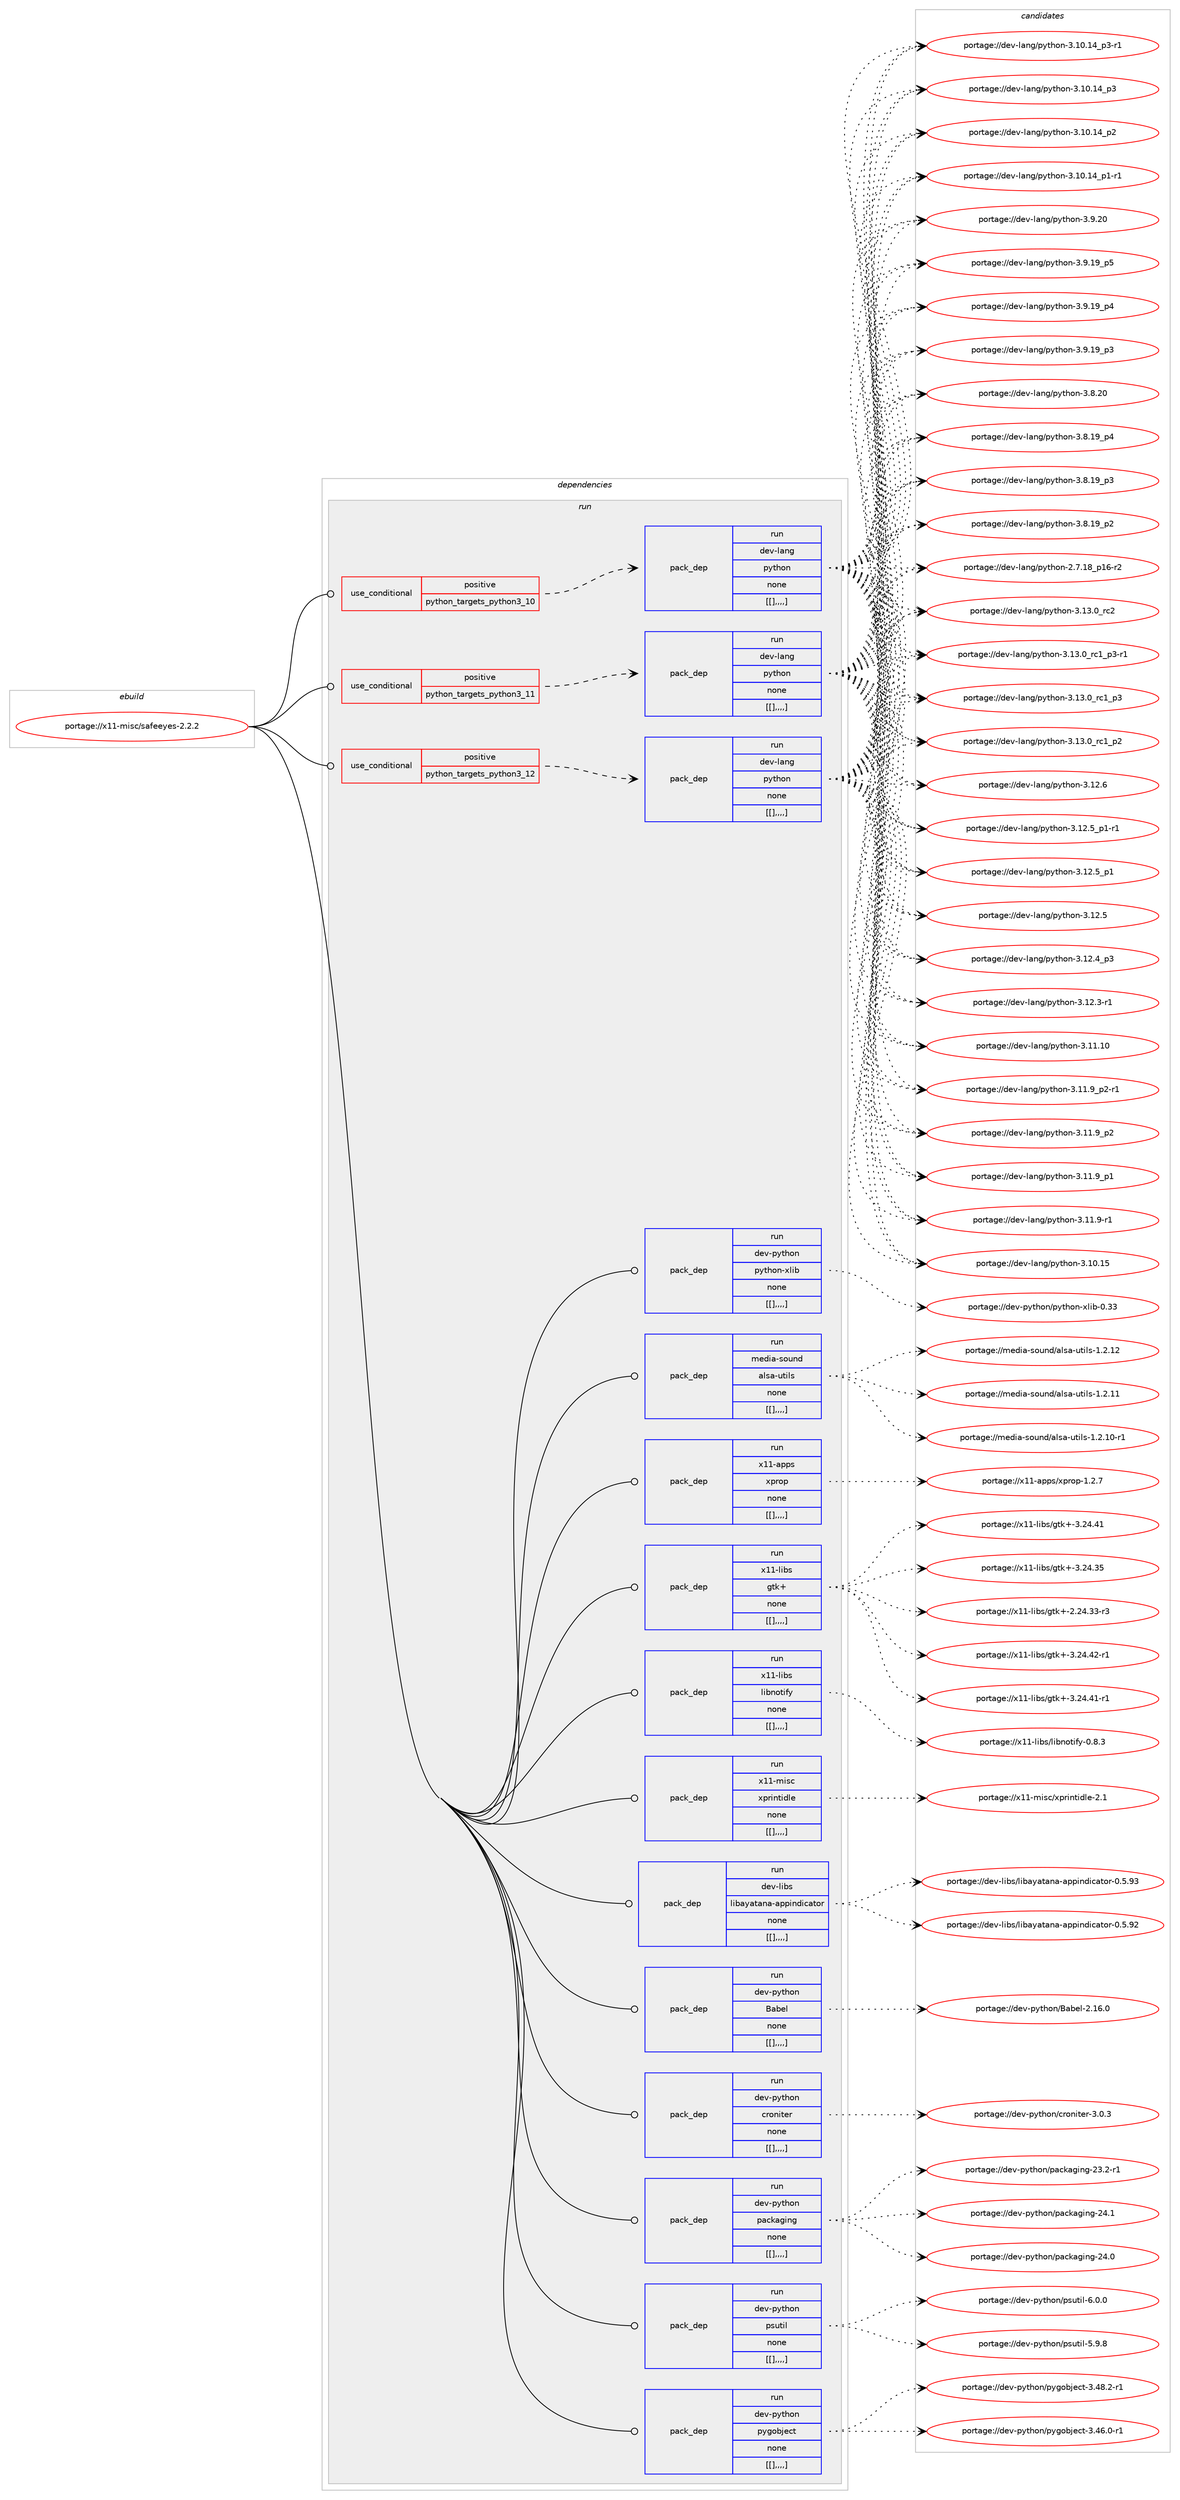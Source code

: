 digraph prolog {

# *************
# Graph options
# *************

newrank=true;
concentrate=true;
compound=true;
graph [rankdir=LR,fontname=Helvetica,fontsize=10,ranksep=1.5];#, ranksep=2.5, nodesep=0.2];
edge  [arrowhead=vee];
node  [fontname=Helvetica,fontsize=10];

# **********
# The ebuild
# **********

subgraph cluster_leftcol {
color=gray;
label=<<i>ebuild</i>>;
id [label="portage://x11-misc/safeeyes-2.2.2", color=red, width=4, href="../x11-misc/safeeyes-2.2.2.svg"];
}

# ****************
# The dependencies
# ****************

subgraph cluster_midcol {
color=gray;
label=<<i>dependencies</i>>;
subgraph cluster_compile {
fillcolor="#eeeeee";
style=filled;
label=<<i>compile</i>>;
}
subgraph cluster_compileandrun {
fillcolor="#eeeeee";
style=filled;
label=<<i>compile and run</i>>;
}
subgraph cluster_run {
fillcolor="#eeeeee";
style=filled;
label=<<i>run</i>>;
subgraph cond127539 {
dependency481422 [label=<<TABLE BORDER="0" CELLBORDER="1" CELLSPACING="0" CELLPADDING="4"><TR><TD ROWSPAN="3" CELLPADDING="10">use_conditional</TD></TR><TR><TD>positive</TD></TR><TR><TD>python_targets_python3_10</TD></TR></TABLE>>, shape=none, color=red];
subgraph pack350356 {
dependency481423 [label=<<TABLE BORDER="0" CELLBORDER="1" CELLSPACING="0" CELLPADDING="4" WIDTH="220"><TR><TD ROWSPAN="6" CELLPADDING="30">pack_dep</TD></TR><TR><TD WIDTH="110">run</TD></TR><TR><TD>dev-lang</TD></TR><TR><TD>python</TD></TR><TR><TD>none</TD></TR><TR><TD>[[],,,,]</TD></TR></TABLE>>, shape=none, color=blue];
}
dependency481422:e -> dependency481423:w [weight=20,style="dashed",arrowhead="vee"];
}
id:e -> dependency481422:w [weight=20,style="solid",arrowhead="odot"];
subgraph cond127540 {
dependency481424 [label=<<TABLE BORDER="0" CELLBORDER="1" CELLSPACING="0" CELLPADDING="4"><TR><TD ROWSPAN="3" CELLPADDING="10">use_conditional</TD></TR><TR><TD>positive</TD></TR><TR><TD>python_targets_python3_11</TD></TR></TABLE>>, shape=none, color=red];
subgraph pack350357 {
dependency481425 [label=<<TABLE BORDER="0" CELLBORDER="1" CELLSPACING="0" CELLPADDING="4" WIDTH="220"><TR><TD ROWSPAN="6" CELLPADDING="30">pack_dep</TD></TR><TR><TD WIDTH="110">run</TD></TR><TR><TD>dev-lang</TD></TR><TR><TD>python</TD></TR><TR><TD>none</TD></TR><TR><TD>[[],,,,]</TD></TR></TABLE>>, shape=none, color=blue];
}
dependency481424:e -> dependency481425:w [weight=20,style="dashed",arrowhead="vee"];
}
id:e -> dependency481424:w [weight=20,style="solid",arrowhead="odot"];
subgraph cond127541 {
dependency481426 [label=<<TABLE BORDER="0" CELLBORDER="1" CELLSPACING="0" CELLPADDING="4"><TR><TD ROWSPAN="3" CELLPADDING="10">use_conditional</TD></TR><TR><TD>positive</TD></TR><TR><TD>python_targets_python3_12</TD></TR></TABLE>>, shape=none, color=red];
subgraph pack350358 {
dependency481427 [label=<<TABLE BORDER="0" CELLBORDER="1" CELLSPACING="0" CELLPADDING="4" WIDTH="220"><TR><TD ROWSPAN="6" CELLPADDING="30">pack_dep</TD></TR><TR><TD WIDTH="110">run</TD></TR><TR><TD>dev-lang</TD></TR><TR><TD>python</TD></TR><TR><TD>none</TD></TR><TR><TD>[[],,,,]</TD></TR></TABLE>>, shape=none, color=blue];
}
dependency481426:e -> dependency481427:w [weight=20,style="dashed",arrowhead="vee"];
}
id:e -> dependency481426:w [weight=20,style="solid",arrowhead="odot"];
subgraph pack350359 {
dependency481428 [label=<<TABLE BORDER="0" CELLBORDER="1" CELLSPACING="0" CELLPADDING="4" WIDTH="220"><TR><TD ROWSPAN="6" CELLPADDING="30">pack_dep</TD></TR><TR><TD WIDTH="110">run</TD></TR><TR><TD>dev-libs</TD></TR><TR><TD>libayatana-appindicator</TD></TR><TR><TD>none</TD></TR><TR><TD>[[],,,,]</TD></TR></TABLE>>, shape=none, color=blue];
}
id:e -> dependency481428:w [weight=20,style="solid",arrowhead="odot"];
subgraph pack350360 {
dependency481429 [label=<<TABLE BORDER="0" CELLBORDER="1" CELLSPACING="0" CELLPADDING="4" WIDTH="220"><TR><TD ROWSPAN="6" CELLPADDING="30">pack_dep</TD></TR><TR><TD WIDTH="110">run</TD></TR><TR><TD>dev-python</TD></TR><TR><TD>Babel</TD></TR><TR><TD>none</TD></TR><TR><TD>[[],,,,]</TD></TR></TABLE>>, shape=none, color=blue];
}
id:e -> dependency481429:w [weight=20,style="solid",arrowhead="odot"];
subgraph pack350361 {
dependency481430 [label=<<TABLE BORDER="0" CELLBORDER="1" CELLSPACING="0" CELLPADDING="4" WIDTH="220"><TR><TD ROWSPAN="6" CELLPADDING="30">pack_dep</TD></TR><TR><TD WIDTH="110">run</TD></TR><TR><TD>dev-python</TD></TR><TR><TD>croniter</TD></TR><TR><TD>none</TD></TR><TR><TD>[[],,,,]</TD></TR></TABLE>>, shape=none, color=blue];
}
id:e -> dependency481430:w [weight=20,style="solid",arrowhead="odot"];
subgraph pack350362 {
dependency481431 [label=<<TABLE BORDER="0" CELLBORDER="1" CELLSPACING="0" CELLPADDING="4" WIDTH="220"><TR><TD ROWSPAN="6" CELLPADDING="30">pack_dep</TD></TR><TR><TD WIDTH="110">run</TD></TR><TR><TD>dev-python</TD></TR><TR><TD>packaging</TD></TR><TR><TD>none</TD></TR><TR><TD>[[],,,,]</TD></TR></TABLE>>, shape=none, color=blue];
}
id:e -> dependency481431:w [weight=20,style="solid",arrowhead="odot"];
subgraph pack350363 {
dependency481432 [label=<<TABLE BORDER="0" CELLBORDER="1" CELLSPACING="0" CELLPADDING="4" WIDTH="220"><TR><TD ROWSPAN="6" CELLPADDING="30">pack_dep</TD></TR><TR><TD WIDTH="110">run</TD></TR><TR><TD>dev-python</TD></TR><TR><TD>psutil</TD></TR><TR><TD>none</TD></TR><TR><TD>[[],,,,]</TD></TR></TABLE>>, shape=none, color=blue];
}
id:e -> dependency481432:w [weight=20,style="solid",arrowhead="odot"];
subgraph pack350364 {
dependency481433 [label=<<TABLE BORDER="0" CELLBORDER="1" CELLSPACING="0" CELLPADDING="4" WIDTH="220"><TR><TD ROWSPAN="6" CELLPADDING="30">pack_dep</TD></TR><TR><TD WIDTH="110">run</TD></TR><TR><TD>dev-python</TD></TR><TR><TD>pygobject</TD></TR><TR><TD>none</TD></TR><TR><TD>[[],,,,]</TD></TR></TABLE>>, shape=none, color=blue];
}
id:e -> dependency481433:w [weight=20,style="solid",arrowhead="odot"];
subgraph pack350365 {
dependency481434 [label=<<TABLE BORDER="0" CELLBORDER="1" CELLSPACING="0" CELLPADDING="4" WIDTH="220"><TR><TD ROWSPAN="6" CELLPADDING="30">pack_dep</TD></TR><TR><TD WIDTH="110">run</TD></TR><TR><TD>dev-python</TD></TR><TR><TD>python-xlib</TD></TR><TR><TD>none</TD></TR><TR><TD>[[],,,,]</TD></TR></TABLE>>, shape=none, color=blue];
}
id:e -> dependency481434:w [weight=20,style="solid",arrowhead="odot"];
subgraph pack350366 {
dependency481435 [label=<<TABLE BORDER="0" CELLBORDER="1" CELLSPACING="0" CELLPADDING="4" WIDTH="220"><TR><TD ROWSPAN="6" CELLPADDING="30">pack_dep</TD></TR><TR><TD WIDTH="110">run</TD></TR><TR><TD>media-sound</TD></TR><TR><TD>alsa-utils</TD></TR><TR><TD>none</TD></TR><TR><TD>[[],,,,]</TD></TR></TABLE>>, shape=none, color=blue];
}
id:e -> dependency481435:w [weight=20,style="solid",arrowhead="odot"];
subgraph pack350367 {
dependency481436 [label=<<TABLE BORDER="0" CELLBORDER="1" CELLSPACING="0" CELLPADDING="4" WIDTH="220"><TR><TD ROWSPAN="6" CELLPADDING="30">pack_dep</TD></TR><TR><TD WIDTH="110">run</TD></TR><TR><TD>x11-apps</TD></TR><TR><TD>xprop</TD></TR><TR><TD>none</TD></TR><TR><TD>[[],,,,]</TD></TR></TABLE>>, shape=none, color=blue];
}
id:e -> dependency481436:w [weight=20,style="solid",arrowhead="odot"];
subgraph pack350368 {
dependency481437 [label=<<TABLE BORDER="0" CELLBORDER="1" CELLSPACING="0" CELLPADDING="4" WIDTH="220"><TR><TD ROWSPAN="6" CELLPADDING="30">pack_dep</TD></TR><TR><TD WIDTH="110">run</TD></TR><TR><TD>x11-libs</TD></TR><TR><TD>gtk+</TD></TR><TR><TD>none</TD></TR><TR><TD>[[],,,,]</TD></TR></TABLE>>, shape=none, color=blue];
}
id:e -> dependency481437:w [weight=20,style="solid",arrowhead="odot"];
subgraph pack350369 {
dependency481438 [label=<<TABLE BORDER="0" CELLBORDER="1" CELLSPACING="0" CELLPADDING="4" WIDTH="220"><TR><TD ROWSPAN="6" CELLPADDING="30">pack_dep</TD></TR><TR><TD WIDTH="110">run</TD></TR><TR><TD>x11-libs</TD></TR><TR><TD>libnotify</TD></TR><TR><TD>none</TD></TR><TR><TD>[[],,,,]</TD></TR></TABLE>>, shape=none, color=blue];
}
id:e -> dependency481438:w [weight=20,style="solid",arrowhead="odot"];
subgraph pack350370 {
dependency481439 [label=<<TABLE BORDER="0" CELLBORDER="1" CELLSPACING="0" CELLPADDING="4" WIDTH="220"><TR><TD ROWSPAN="6" CELLPADDING="30">pack_dep</TD></TR><TR><TD WIDTH="110">run</TD></TR><TR><TD>x11-misc</TD></TR><TR><TD>xprintidle</TD></TR><TR><TD>none</TD></TR><TR><TD>[[],,,,]</TD></TR></TABLE>>, shape=none, color=blue];
}
id:e -> dependency481439:w [weight=20,style="solid",arrowhead="odot"];
}
}

# **************
# The candidates
# **************

subgraph cluster_choices {
rank=same;
color=gray;
label=<<i>candidates</i>>;

subgraph choice350356 {
color=black;
nodesep=1;
choice10010111845108971101034711212111610411111045514649514648951149950 [label="portage://dev-lang/python-3.13.0_rc2", color=red, width=4,href="../dev-lang/python-3.13.0_rc2.svg"];
choice1001011184510897110103471121211161041111104551464951464895114994995112514511449 [label="portage://dev-lang/python-3.13.0_rc1_p3-r1", color=red, width=4,href="../dev-lang/python-3.13.0_rc1_p3-r1.svg"];
choice100101118451089711010347112121116104111110455146495146489511499499511251 [label="portage://dev-lang/python-3.13.0_rc1_p3", color=red, width=4,href="../dev-lang/python-3.13.0_rc1_p3.svg"];
choice100101118451089711010347112121116104111110455146495146489511499499511250 [label="portage://dev-lang/python-3.13.0_rc1_p2", color=red, width=4,href="../dev-lang/python-3.13.0_rc1_p2.svg"];
choice10010111845108971101034711212111610411111045514649504654 [label="portage://dev-lang/python-3.12.6", color=red, width=4,href="../dev-lang/python-3.12.6.svg"];
choice1001011184510897110103471121211161041111104551464950465395112494511449 [label="portage://dev-lang/python-3.12.5_p1-r1", color=red, width=4,href="../dev-lang/python-3.12.5_p1-r1.svg"];
choice100101118451089711010347112121116104111110455146495046539511249 [label="portage://dev-lang/python-3.12.5_p1", color=red, width=4,href="../dev-lang/python-3.12.5_p1.svg"];
choice10010111845108971101034711212111610411111045514649504653 [label="portage://dev-lang/python-3.12.5", color=red, width=4,href="../dev-lang/python-3.12.5.svg"];
choice100101118451089711010347112121116104111110455146495046529511251 [label="portage://dev-lang/python-3.12.4_p3", color=red, width=4,href="../dev-lang/python-3.12.4_p3.svg"];
choice100101118451089711010347112121116104111110455146495046514511449 [label="portage://dev-lang/python-3.12.3-r1", color=red, width=4,href="../dev-lang/python-3.12.3-r1.svg"];
choice1001011184510897110103471121211161041111104551464949464948 [label="portage://dev-lang/python-3.11.10", color=red, width=4,href="../dev-lang/python-3.11.10.svg"];
choice1001011184510897110103471121211161041111104551464949465795112504511449 [label="portage://dev-lang/python-3.11.9_p2-r1", color=red, width=4,href="../dev-lang/python-3.11.9_p2-r1.svg"];
choice100101118451089711010347112121116104111110455146494946579511250 [label="portage://dev-lang/python-3.11.9_p2", color=red, width=4,href="../dev-lang/python-3.11.9_p2.svg"];
choice100101118451089711010347112121116104111110455146494946579511249 [label="portage://dev-lang/python-3.11.9_p1", color=red, width=4,href="../dev-lang/python-3.11.9_p1.svg"];
choice100101118451089711010347112121116104111110455146494946574511449 [label="portage://dev-lang/python-3.11.9-r1", color=red, width=4,href="../dev-lang/python-3.11.9-r1.svg"];
choice1001011184510897110103471121211161041111104551464948464953 [label="portage://dev-lang/python-3.10.15", color=red, width=4,href="../dev-lang/python-3.10.15.svg"];
choice100101118451089711010347112121116104111110455146494846495295112514511449 [label="portage://dev-lang/python-3.10.14_p3-r1", color=red, width=4,href="../dev-lang/python-3.10.14_p3-r1.svg"];
choice10010111845108971101034711212111610411111045514649484649529511251 [label="portage://dev-lang/python-3.10.14_p3", color=red, width=4,href="../dev-lang/python-3.10.14_p3.svg"];
choice10010111845108971101034711212111610411111045514649484649529511250 [label="portage://dev-lang/python-3.10.14_p2", color=red, width=4,href="../dev-lang/python-3.10.14_p2.svg"];
choice100101118451089711010347112121116104111110455146494846495295112494511449 [label="portage://dev-lang/python-3.10.14_p1-r1", color=red, width=4,href="../dev-lang/python-3.10.14_p1-r1.svg"];
choice10010111845108971101034711212111610411111045514657465048 [label="portage://dev-lang/python-3.9.20", color=red, width=4,href="../dev-lang/python-3.9.20.svg"];
choice100101118451089711010347112121116104111110455146574649579511253 [label="portage://dev-lang/python-3.9.19_p5", color=red, width=4,href="../dev-lang/python-3.9.19_p5.svg"];
choice100101118451089711010347112121116104111110455146574649579511252 [label="portage://dev-lang/python-3.9.19_p4", color=red, width=4,href="../dev-lang/python-3.9.19_p4.svg"];
choice100101118451089711010347112121116104111110455146574649579511251 [label="portage://dev-lang/python-3.9.19_p3", color=red, width=4,href="../dev-lang/python-3.9.19_p3.svg"];
choice10010111845108971101034711212111610411111045514656465048 [label="portage://dev-lang/python-3.8.20", color=red, width=4,href="../dev-lang/python-3.8.20.svg"];
choice100101118451089711010347112121116104111110455146564649579511252 [label="portage://dev-lang/python-3.8.19_p4", color=red, width=4,href="../dev-lang/python-3.8.19_p4.svg"];
choice100101118451089711010347112121116104111110455146564649579511251 [label="portage://dev-lang/python-3.8.19_p3", color=red, width=4,href="../dev-lang/python-3.8.19_p3.svg"];
choice100101118451089711010347112121116104111110455146564649579511250 [label="portage://dev-lang/python-3.8.19_p2", color=red, width=4,href="../dev-lang/python-3.8.19_p2.svg"];
choice100101118451089711010347112121116104111110455046554649569511249544511450 [label="portage://dev-lang/python-2.7.18_p16-r2", color=red, width=4,href="../dev-lang/python-2.7.18_p16-r2.svg"];
dependency481423:e -> choice10010111845108971101034711212111610411111045514649514648951149950:w [style=dotted,weight="100"];
dependency481423:e -> choice1001011184510897110103471121211161041111104551464951464895114994995112514511449:w [style=dotted,weight="100"];
dependency481423:e -> choice100101118451089711010347112121116104111110455146495146489511499499511251:w [style=dotted,weight="100"];
dependency481423:e -> choice100101118451089711010347112121116104111110455146495146489511499499511250:w [style=dotted,weight="100"];
dependency481423:e -> choice10010111845108971101034711212111610411111045514649504654:w [style=dotted,weight="100"];
dependency481423:e -> choice1001011184510897110103471121211161041111104551464950465395112494511449:w [style=dotted,weight="100"];
dependency481423:e -> choice100101118451089711010347112121116104111110455146495046539511249:w [style=dotted,weight="100"];
dependency481423:e -> choice10010111845108971101034711212111610411111045514649504653:w [style=dotted,weight="100"];
dependency481423:e -> choice100101118451089711010347112121116104111110455146495046529511251:w [style=dotted,weight="100"];
dependency481423:e -> choice100101118451089711010347112121116104111110455146495046514511449:w [style=dotted,weight="100"];
dependency481423:e -> choice1001011184510897110103471121211161041111104551464949464948:w [style=dotted,weight="100"];
dependency481423:e -> choice1001011184510897110103471121211161041111104551464949465795112504511449:w [style=dotted,weight="100"];
dependency481423:e -> choice100101118451089711010347112121116104111110455146494946579511250:w [style=dotted,weight="100"];
dependency481423:e -> choice100101118451089711010347112121116104111110455146494946579511249:w [style=dotted,weight="100"];
dependency481423:e -> choice100101118451089711010347112121116104111110455146494946574511449:w [style=dotted,weight="100"];
dependency481423:e -> choice1001011184510897110103471121211161041111104551464948464953:w [style=dotted,weight="100"];
dependency481423:e -> choice100101118451089711010347112121116104111110455146494846495295112514511449:w [style=dotted,weight="100"];
dependency481423:e -> choice10010111845108971101034711212111610411111045514649484649529511251:w [style=dotted,weight="100"];
dependency481423:e -> choice10010111845108971101034711212111610411111045514649484649529511250:w [style=dotted,weight="100"];
dependency481423:e -> choice100101118451089711010347112121116104111110455146494846495295112494511449:w [style=dotted,weight="100"];
dependency481423:e -> choice10010111845108971101034711212111610411111045514657465048:w [style=dotted,weight="100"];
dependency481423:e -> choice100101118451089711010347112121116104111110455146574649579511253:w [style=dotted,weight="100"];
dependency481423:e -> choice100101118451089711010347112121116104111110455146574649579511252:w [style=dotted,weight="100"];
dependency481423:e -> choice100101118451089711010347112121116104111110455146574649579511251:w [style=dotted,weight="100"];
dependency481423:e -> choice10010111845108971101034711212111610411111045514656465048:w [style=dotted,weight="100"];
dependency481423:e -> choice100101118451089711010347112121116104111110455146564649579511252:w [style=dotted,weight="100"];
dependency481423:e -> choice100101118451089711010347112121116104111110455146564649579511251:w [style=dotted,weight="100"];
dependency481423:e -> choice100101118451089711010347112121116104111110455146564649579511250:w [style=dotted,weight="100"];
dependency481423:e -> choice100101118451089711010347112121116104111110455046554649569511249544511450:w [style=dotted,weight="100"];
}
subgraph choice350357 {
color=black;
nodesep=1;
choice10010111845108971101034711212111610411111045514649514648951149950 [label="portage://dev-lang/python-3.13.0_rc2", color=red, width=4,href="../dev-lang/python-3.13.0_rc2.svg"];
choice1001011184510897110103471121211161041111104551464951464895114994995112514511449 [label="portage://dev-lang/python-3.13.0_rc1_p3-r1", color=red, width=4,href="../dev-lang/python-3.13.0_rc1_p3-r1.svg"];
choice100101118451089711010347112121116104111110455146495146489511499499511251 [label="portage://dev-lang/python-3.13.0_rc1_p3", color=red, width=4,href="../dev-lang/python-3.13.0_rc1_p3.svg"];
choice100101118451089711010347112121116104111110455146495146489511499499511250 [label="portage://dev-lang/python-3.13.0_rc1_p2", color=red, width=4,href="../dev-lang/python-3.13.0_rc1_p2.svg"];
choice10010111845108971101034711212111610411111045514649504654 [label="portage://dev-lang/python-3.12.6", color=red, width=4,href="../dev-lang/python-3.12.6.svg"];
choice1001011184510897110103471121211161041111104551464950465395112494511449 [label="portage://dev-lang/python-3.12.5_p1-r1", color=red, width=4,href="../dev-lang/python-3.12.5_p1-r1.svg"];
choice100101118451089711010347112121116104111110455146495046539511249 [label="portage://dev-lang/python-3.12.5_p1", color=red, width=4,href="../dev-lang/python-3.12.5_p1.svg"];
choice10010111845108971101034711212111610411111045514649504653 [label="portage://dev-lang/python-3.12.5", color=red, width=4,href="../dev-lang/python-3.12.5.svg"];
choice100101118451089711010347112121116104111110455146495046529511251 [label="portage://dev-lang/python-3.12.4_p3", color=red, width=4,href="../dev-lang/python-3.12.4_p3.svg"];
choice100101118451089711010347112121116104111110455146495046514511449 [label="portage://dev-lang/python-3.12.3-r1", color=red, width=4,href="../dev-lang/python-3.12.3-r1.svg"];
choice1001011184510897110103471121211161041111104551464949464948 [label="portage://dev-lang/python-3.11.10", color=red, width=4,href="../dev-lang/python-3.11.10.svg"];
choice1001011184510897110103471121211161041111104551464949465795112504511449 [label="portage://dev-lang/python-3.11.9_p2-r1", color=red, width=4,href="../dev-lang/python-3.11.9_p2-r1.svg"];
choice100101118451089711010347112121116104111110455146494946579511250 [label="portage://dev-lang/python-3.11.9_p2", color=red, width=4,href="../dev-lang/python-3.11.9_p2.svg"];
choice100101118451089711010347112121116104111110455146494946579511249 [label="portage://dev-lang/python-3.11.9_p1", color=red, width=4,href="../dev-lang/python-3.11.9_p1.svg"];
choice100101118451089711010347112121116104111110455146494946574511449 [label="portage://dev-lang/python-3.11.9-r1", color=red, width=4,href="../dev-lang/python-3.11.9-r1.svg"];
choice1001011184510897110103471121211161041111104551464948464953 [label="portage://dev-lang/python-3.10.15", color=red, width=4,href="../dev-lang/python-3.10.15.svg"];
choice100101118451089711010347112121116104111110455146494846495295112514511449 [label="portage://dev-lang/python-3.10.14_p3-r1", color=red, width=4,href="../dev-lang/python-3.10.14_p3-r1.svg"];
choice10010111845108971101034711212111610411111045514649484649529511251 [label="portage://dev-lang/python-3.10.14_p3", color=red, width=4,href="../dev-lang/python-3.10.14_p3.svg"];
choice10010111845108971101034711212111610411111045514649484649529511250 [label="portage://dev-lang/python-3.10.14_p2", color=red, width=4,href="../dev-lang/python-3.10.14_p2.svg"];
choice100101118451089711010347112121116104111110455146494846495295112494511449 [label="portage://dev-lang/python-3.10.14_p1-r1", color=red, width=4,href="../dev-lang/python-3.10.14_p1-r1.svg"];
choice10010111845108971101034711212111610411111045514657465048 [label="portage://dev-lang/python-3.9.20", color=red, width=4,href="../dev-lang/python-3.9.20.svg"];
choice100101118451089711010347112121116104111110455146574649579511253 [label="portage://dev-lang/python-3.9.19_p5", color=red, width=4,href="../dev-lang/python-3.9.19_p5.svg"];
choice100101118451089711010347112121116104111110455146574649579511252 [label="portage://dev-lang/python-3.9.19_p4", color=red, width=4,href="../dev-lang/python-3.9.19_p4.svg"];
choice100101118451089711010347112121116104111110455146574649579511251 [label="portage://dev-lang/python-3.9.19_p3", color=red, width=4,href="../dev-lang/python-3.9.19_p3.svg"];
choice10010111845108971101034711212111610411111045514656465048 [label="portage://dev-lang/python-3.8.20", color=red, width=4,href="../dev-lang/python-3.8.20.svg"];
choice100101118451089711010347112121116104111110455146564649579511252 [label="portage://dev-lang/python-3.8.19_p4", color=red, width=4,href="../dev-lang/python-3.8.19_p4.svg"];
choice100101118451089711010347112121116104111110455146564649579511251 [label="portage://dev-lang/python-3.8.19_p3", color=red, width=4,href="../dev-lang/python-3.8.19_p3.svg"];
choice100101118451089711010347112121116104111110455146564649579511250 [label="portage://dev-lang/python-3.8.19_p2", color=red, width=4,href="../dev-lang/python-3.8.19_p2.svg"];
choice100101118451089711010347112121116104111110455046554649569511249544511450 [label="portage://dev-lang/python-2.7.18_p16-r2", color=red, width=4,href="../dev-lang/python-2.7.18_p16-r2.svg"];
dependency481425:e -> choice10010111845108971101034711212111610411111045514649514648951149950:w [style=dotted,weight="100"];
dependency481425:e -> choice1001011184510897110103471121211161041111104551464951464895114994995112514511449:w [style=dotted,weight="100"];
dependency481425:e -> choice100101118451089711010347112121116104111110455146495146489511499499511251:w [style=dotted,weight="100"];
dependency481425:e -> choice100101118451089711010347112121116104111110455146495146489511499499511250:w [style=dotted,weight="100"];
dependency481425:e -> choice10010111845108971101034711212111610411111045514649504654:w [style=dotted,weight="100"];
dependency481425:e -> choice1001011184510897110103471121211161041111104551464950465395112494511449:w [style=dotted,weight="100"];
dependency481425:e -> choice100101118451089711010347112121116104111110455146495046539511249:w [style=dotted,weight="100"];
dependency481425:e -> choice10010111845108971101034711212111610411111045514649504653:w [style=dotted,weight="100"];
dependency481425:e -> choice100101118451089711010347112121116104111110455146495046529511251:w [style=dotted,weight="100"];
dependency481425:e -> choice100101118451089711010347112121116104111110455146495046514511449:w [style=dotted,weight="100"];
dependency481425:e -> choice1001011184510897110103471121211161041111104551464949464948:w [style=dotted,weight="100"];
dependency481425:e -> choice1001011184510897110103471121211161041111104551464949465795112504511449:w [style=dotted,weight="100"];
dependency481425:e -> choice100101118451089711010347112121116104111110455146494946579511250:w [style=dotted,weight="100"];
dependency481425:e -> choice100101118451089711010347112121116104111110455146494946579511249:w [style=dotted,weight="100"];
dependency481425:e -> choice100101118451089711010347112121116104111110455146494946574511449:w [style=dotted,weight="100"];
dependency481425:e -> choice1001011184510897110103471121211161041111104551464948464953:w [style=dotted,weight="100"];
dependency481425:e -> choice100101118451089711010347112121116104111110455146494846495295112514511449:w [style=dotted,weight="100"];
dependency481425:e -> choice10010111845108971101034711212111610411111045514649484649529511251:w [style=dotted,weight="100"];
dependency481425:e -> choice10010111845108971101034711212111610411111045514649484649529511250:w [style=dotted,weight="100"];
dependency481425:e -> choice100101118451089711010347112121116104111110455146494846495295112494511449:w [style=dotted,weight="100"];
dependency481425:e -> choice10010111845108971101034711212111610411111045514657465048:w [style=dotted,weight="100"];
dependency481425:e -> choice100101118451089711010347112121116104111110455146574649579511253:w [style=dotted,weight="100"];
dependency481425:e -> choice100101118451089711010347112121116104111110455146574649579511252:w [style=dotted,weight="100"];
dependency481425:e -> choice100101118451089711010347112121116104111110455146574649579511251:w [style=dotted,weight="100"];
dependency481425:e -> choice10010111845108971101034711212111610411111045514656465048:w [style=dotted,weight="100"];
dependency481425:e -> choice100101118451089711010347112121116104111110455146564649579511252:w [style=dotted,weight="100"];
dependency481425:e -> choice100101118451089711010347112121116104111110455146564649579511251:w [style=dotted,weight="100"];
dependency481425:e -> choice100101118451089711010347112121116104111110455146564649579511250:w [style=dotted,weight="100"];
dependency481425:e -> choice100101118451089711010347112121116104111110455046554649569511249544511450:w [style=dotted,weight="100"];
}
subgraph choice350358 {
color=black;
nodesep=1;
choice10010111845108971101034711212111610411111045514649514648951149950 [label="portage://dev-lang/python-3.13.0_rc2", color=red, width=4,href="../dev-lang/python-3.13.0_rc2.svg"];
choice1001011184510897110103471121211161041111104551464951464895114994995112514511449 [label="portage://dev-lang/python-3.13.0_rc1_p3-r1", color=red, width=4,href="../dev-lang/python-3.13.0_rc1_p3-r1.svg"];
choice100101118451089711010347112121116104111110455146495146489511499499511251 [label="portage://dev-lang/python-3.13.0_rc1_p3", color=red, width=4,href="../dev-lang/python-3.13.0_rc1_p3.svg"];
choice100101118451089711010347112121116104111110455146495146489511499499511250 [label="portage://dev-lang/python-3.13.0_rc1_p2", color=red, width=4,href="../dev-lang/python-3.13.0_rc1_p2.svg"];
choice10010111845108971101034711212111610411111045514649504654 [label="portage://dev-lang/python-3.12.6", color=red, width=4,href="../dev-lang/python-3.12.6.svg"];
choice1001011184510897110103471121211161041111104551464950465395112494511449 [label="portage://dev-lang/python-3.12.5_p1-r1", color=red, width=4,href="../dev-lang/python-3.12.5_p1-r1.svg"];
choice100101118451089711010347112121116104111110455146495046539511249 [label="portage://dev-lang/python-3.12.5_p1", color=red, width=4,href="../dev-lang/python-3.12.5_p1.svg"];
choice10010111845108971101034711212111610411111045514649504653 [label="portage://dev-lang/python-3.12.5", color=red, width=4,href="../dev-lang/python-3.12.5.svg"];
choice100101118451089711010347112121116104111110455146495046529511251 [label="portage://dev-lang/python-3.12.4_p3", color=red, width=4,href="../dev-lang/python-3.12.4_p3.svg"];
choice100101118451089711010347112121116104111110455146495046514511449 [label="portage://dev-lang/python-3.12.3-r1", color=red, width=4,href="../dev-lang/python-3.12.3-r1.svg"];
choice1001011184510897110103471121211161041111104551464949464948 [label="portage://dev-lang/python-3.11.10", color=red, width=4,href="../dev-lang/python-3.11.10.svg"];
choice1001011184510897110103471121211161041111104551464949465795112504511449 [label="portage://dev-lang/python-3.11.9_p2-r1", color=red, width=4,href="../dev-lang/python-3.11.9_p2-r1.svg"];
choice100101118451089711010347112121116104111110455146494946579511250 [label="portage://dev-lang/python-3.11.9_p2", color=red, width=4,href="../dev-lang/python-3.11.9_p2.svg"];
choice100101118451089711010347112121116104111110455146494946579511249 [label="portage://dev-lang/python-3.11.9_p1", color=red, width=4,href="../dev-lang/python-3.11.9_p1.svg"];
choice100101118451089711010347112121116104111110455146494946574511449 [label="portage://dev-lang/python-3.11.9-r1", color=red, width=4,href="../dev-lang/python-3.11.9-r1.svg"];
choice1001011184510897110103471121211161041111104551464948464953 [label="portage://dev-lang/python-3.10.15", color=red, width=4,href="../dev-lang/python-3.10.15.svg"];
choice100101118451089711010347112121116104111110455146494846495295112514511449 [label="portage://dev-lang/python-3.10.14_p3-r1", color=red, width=4,href="../dev-lang/python-3.10.14_p3-r1.svg"];
choice10010111845108971101034711212111610411111045514649484649529511251 [label="portage://dev-lang/python-3.10.14_p3", color=red, width=4,href="../dev-lang/python-3.10.14_p3.svg"];
choice10010111845108971101034711212111610411111045514649484649529511250 [label="portage://dev-lang/python-3.10.14_p2", color=red, width=4,href="../dev-lang/python-3.10.14_p2.svg"];
choice100101118451089711010347112121116104111110455146494846495295112494511449 [label="portage://dev-lang/python-3.10.14_p1-r1", color=red, width=4,href="../dev-lang/python-3.10.14_p1-r1.svg"];
choice10010111845108971101034711212111610411111045514657465048 [label="portage://dev-lang/python-3.9.20", color=red, width=4,href="../dev-lang/python-3.9.20.svg"];
choice100101118451089711010347112121116104111110455146574649579511253 [label="portage://dev-lang/python-3.9.19_p5", color=red, width=4,href="../dev-lang/python-3.9.19_p5.svg"];
choice100101118451089711010347112121116104111110455146574649579511252 [label="portage://dev-lang/python-3.9.19_p4", color=red, width=4,href="../dev-lang/python-3.9.19_p4.svg"];
choice100101118451089711010347112121116104111110455146574649579511251 [label="portage://dev-lang/python-3.9.19_p3", color=red, width=4,href="../dev-lang/python-3.9.19_p3.svg"];
choice10010111845108971101034711212111610411111045514656465048 [label="portage://dev-lang/python-3.8.20", color=red, width=4,href="../dev-lang/python-3.8.20.svg"];
choice100101118451089711010347112121116104111110455146564649579511252 [label="portage://dev-lang/python-3.8.19_p4", color=red, width=4,href="../dev-lang/python-3.8.19_p4.svg"];
choice100101118451089711010347112121116104111110455146564649579511251 [label="portage://dev-lang/python-3.8.19_p3", color=red, width=4,href="../dev-lang/python-3.8.19_p3.svg"];
choice100101118451089711010347112121116104111110455146564649579511250 [label="portage://dev-lang/python-3.8.19_p2", color=red, width=4,href="../dev-lang/python-3.8.19_p2.svg"];
choice100101118451089711010347112121116104111110455046554649569511249544511450 [label="portage://dev-lang/python-2.7.18_p16-r2", color=red, width=4,href="../dev-lang/python-2.7.18_p16-r2.svg"];
dependency481427:e -> choice10010111845108971101034711212111610411111045514649514648951149950:w [style=dotted,weight="100"];
dependency481427:e -> choice1001011184510897110103471121211161041111104551464951464895114994995112514511449:w [style=dotted,weight="100"];
dependency481427:e -> choice100101118451089711010347112121116104111110455146495146489511499499511251:w [style=dotted,weight="100"];
dependency481427:e -> choice100101118451089711010347112121116104111110455146495146489511499499511250:w [style=dotted,weight="100"];
dependency481427:e -> choice10010111845108971101034711212111610411111045514649504654:w [style=dotted,weight="100"];
dependency481427:e -> choice1001011184510897110103471121211161041111104551464950465395112494511449:w [style=dotted,weight="100"];
dependency481427:e -> choice100101118451089711010347112121116104111110455146495046539511249:w [style=dotted,weight="100"];
dependency481427:e -> choice10010111845108971101034711212111610411111045514649504653:w [style=dotted,weight="100"];
dependency481427:e -> choice100101118451089711010347112121116104111110455146495046529511251:w [style=dotted,weight="100"];
dependency481427:e -> choice100101118451089711010347112121116104111110455146495046514511449:w [style=dotted,weight="100"];
dependency481427:e -> choice1001011184510897110103471121211161041111104551464949464948:w [style=dotted,weight="100"];
dependency481427:e -> choice1001011184510897110103471121211161041111104551464949465795112504511449:w [style=dotted,weight="100"];
dependency481427:e -> choice100101118451089711010347112121116104111110455146494946579511250:w [style=dotted,weight="100"];
dependency481427:e -> choice100101118451089711010347112121116104111110455146494946579511249:w [style=dotted,weight="100"];
dependency481427:e -> choice100101118451089711010347112121116104111110455146494946574511449:w [style=dotted,weight="100"];
dependency481427:e -> choice1001011184510897110103471121211161041111104551464948464953:w [style=dotted,weight="100"];
dependency481427:e -> choice100101118451089711010347112121116104111110455146494846495295112514511449:w [style=dotted,weight="100"];
dependency481427:e -> choice10010111845108971101034711212111610411111045514649484649529511251:w [style=dotted,weight="100"];
dependency481427:e -> choice10010111845108971101034711212111610411111045514649484649529511250:w [style=dotted,weight="100"];
dependency481427:e -> choice100101118451089711010347112121116104111110455146494846495295112494511449:w [style=dotted,weight="100"];
dependency481427:e -> choice10010111845108971101034711212111610411111045514657465048:w [style=dotted,weight="100"];
dependency481427:e -> choice100101118451089711010347112121116104111110455146574649579511253:w [style=dotted,weight="100"];
dependency481427:e -> choice100101118451089711010347112121116104111110455146574649579511252:w [style=dotted,weight="100"];
dependency481427:e -> choice100101118451089711010347112121116104111110455146574649579511251:w [style=dotted,weight="100"];
dependency481427:e -> choice10010111845108971101034711212111610411111045514656465048:w [style=dotted,weight="100"];
dependency481427:e -> choice100101118451089711010347112121116104111110455146564649579511252:w [style=dotted,weight="100"];
dependency481427:e -> choice100101118451089711010347112121116104111110455146564649579511251:w [style=dotted,weight="100"];
dependency481427:e -> choice100101118451089711010347112121116104111110455146564649579511250:w [style=dotted,weight="100"];
dependency481427:e -> choice100101118451089711010347112121116104111110455046554649569511249544511450:w [style=dotted,weight="100"];
}
subgraph choice350359 {
color=black;
nodesep=1;
choice10010111845108105981154710810598971219711697110974597112112105110100105999711611111445484653465751 [label="portage://dev-libs/libayatana-appindicator-0.5.93", color=red, width=4,href="../dev-libs/libayatana-appindicator-0.5.93.svg"];
choice10010111845108105981154710810598971219711697110974597112112105110100105999711611111445484653465750 [label="portage://dev-libs/libayatana-appindicator-0.5.92", color=red, width=4,href="../dev-libs/libayatana-appindicator-0.5.92.svg"];
dependency481428:e -> choice10010111845108105981154710810598971219711697110974597112112105110100105999711611111445484653465751:w [style=dotted,weight="100"];
dependency481428:e -> choice10010111845108105981154710810598971219711697110974597112112105110100105999711611111445484653465750:w [style=dotted,weight="100"];
}
subgraph choice350360 {
color=black;
nodesep=1;
choice100101118451121211161041111104766979810110845504649544648 [label="portage://dev-python/Babel-2.16.0", color=red, width=4,href="../dev-python/Babel-2.16.0.svg"];
dependency481429:e -> choice100101118451121211161041111104766979810110845504649544648:w [style=dotted,weight="100"];
}
subgraph choice350361 {
color=black;
nodesep=1;
choice100101118451121211161041111104799114111110105116101114455146484651 [label="portage://dev-python/croniter-3.0.3", color=red, width=4,href="../dev-python/croniter-3.0.3.svg"];
dependency481430:e -> choice100101118451121211161041111104799114111110105116101114455146484651:w [style=dotted,weight="100"];
}
subgraph choice350362 {
color=black;
nodesep=1;
choice10010111845112121116104111110471129799107971031051101034550524649 [label="portage://dev-python/packaging-24.1", color=red, width=4,href="../dev-python/packaging-24.1.svg"];
choice10010111845112121116104111110471129799107971031051101034550524648 [label="portage://dev-python/packaging-24.0", color=red, width=4,href="../dev-python/packaging-24.0.svg"];
choice100101118451121211161041111104711297991079710310511010345505146504511449 [label="portage://dev-python/packaging-23.2-r1", color=red, width=4,href="../dev-python/packaging-23.2-r1.svg"];
dependency481431:e -> choice10010111845112121116104111110471129799107971031051101034550524649:w [style=dotted,weight="100"];
dependency481431:e -> choice10010111845112121116104111110471129799107971031051101034550524648:w [style=dotted,weight="100"];
dependency481431:e -> choice100101118451121211161041111104711297991079710310511010345505146504511449:w [style=dotted,weight="100"];
}
subgraph choice350363 {
color=black;
nodesep=1;
choice1001011184511212111610411111047112115117116105108455446484648 [label="portage://dev-python/psutil-6.0.0", color=red, width=4,href="../dev-python/psutil-6.0.0.svg"];
choice1001011184511212111610411111047112115117116105108455346574656 [label="portage://dev-python/psutil-5.9.8", color=red, width=4,href="../dev-python/psutil-5.9.8.svg"];
dependency481432:e -> choice1001011184511212111610411111047112115117116105108455446484648:w [style=dotted,weight="100"];
dependency481432:e -> choice1001011184511212111610411111047112115117116105108455346574656:w [style=dotted,weight="100"];
}
subgraph choice350364 {
color=black;
nodesep=1;
choice10010111845112121116104111110471121211031119810610199116455146525646504511449 [label="portage://dev-python/pygobject-3.48.2-r1", color=red, width=4,href="../dev-python/pygobject-3.48.2-r1.svg"];
choice10010111845112121116104111110471121211031119810610199116455146525446484511449 [label="portage://dev-python/pygobject-3.46.0-r1", color=red, width=4,href="../dev-python/pygobject-3.46.0-r1.svg"];
dependency481433:e -> choice10010111845112121116104111110471121211031119810610199116455146525646504511449:w [style=dotted,weight="100"];
dependency481433:e -> choice10010111845112121116104111110471121211031119810610199116455146525446484511449:w [style=dotted,weight="100"];
}
subgraph choice350365 {
color=black;
nodesep=1;
choice100101118451121211161041111104711212111610411111045120108105984548465151 [label="portage://dev-python/python-xlib-0.33", color=red, width=4,href="../dev-python/python-xlib-0.33.svg"];
dependency481434:e -> choice100101118451121211161041111104711212111610411111045120108105984548465151:w [style=dotted,weight="100"];
}
subgraph choice350366 {
color=black;
nodesep=1;
choice10910110010597451151111171101004797108115974511711610510811545494650464950 [label="portage://media-sound/alsa-utils-1.2.12", color=red, width=4,href="../media-sound/alsa-utils-1.2.12.svg"];
choice10910110010597451151111171101004797108115974511711610510811545494650464949 [label="portage://media-sound/alsa-utils-1.2.11", color=red, width=4,href="../media-sound/alsa-utils-1.2.11.svg"];
choice109101100105974511511111711010047971081159745117116105108115454946504649484511449 [label="portage://media-sound/alsa-utils-1.2.10-r1", color=red, width=4,href="../media-sound/alsa-utils-1.2.10-r1.svg"];
dependency481435:e -> choice10910110010597451151111171101004797108115974511711610510811545494650464950:w [style=dotted,weight="100"];
dependency481435:e -> choice10910110010597451151111171101004797108115974511711610510811545494650464949:w [style=dotted,weight="100"];
dependency481435:e -> choice109101100105974511511111711010047971081159745117116105108115454946504649484511449:w [style=dotted,weight="100"];
}
subgraph choice350367 {
color=black;
nodesep=1;
choice1204949459711211211547120112114111112454946504655 [label="portage://x11-apps/xprop-1.2.7", color=red, width=4,href="../x11-apps/xprop-1.2.7.svg"];
dependency481436:e -> choice1204949459711211211547120112114111112454946504655:w [style=dotted,weight="100"];
}
subgraph choice350368 {
color=black;
nodesep=1;
choice12049494510810598115471031161074345514650524652504511449 [label="portage://x11-libs/gtk+-3.24.42-r1", color=red, width=4,href="../x11-libs/gtk+-3.24.42-r1.svg"];
choice12049494510810598115471031161074345514650524652494511449 [label="portage://x11-libs/gtk+-3.24.41-r1", color=red, width=4,href="../x11-libs/gtk+-3.24.41-r1.svg"];
choice1204949451081059811547103116107434551465052465249 [label="portage://x11-libs/gtk+-3.24.41", color=red, width=4,href="../x11-libs/gtk+-3.24.41.svg"];
choice1204949451081059811547103116107434551465052465153 [label="portage://x11-libs/gtk+-3.24.35", color=red, width=4,href="../x11-libs/gtk+-3.24.35.svg"];
choice12049494510810598115471031161074345504650524651514511451 [label="portage://x11-libs/gtk+-2.24.33-r3", color=red, width=4,href="../x11-libs/gtk+-2.24.33-r3.svg"];
dependency481437:e -> choice12049494510810598115471031161074345514650524652504511449:w [style=dotted,weight="100"];
dependency481437:e -> choice12049494510810598115471031161074345514650524652494511449:w [style=dotted,weight="100"];
dependency481437:e -> choice1204949451081059811547103116107434551465052465249:w [style=dotted,weight="100"];
dependency481437:e -> choice1204949451081059811547103116107434551465052465153:w [style=dotted,weight="100"];
dependency481437:e -> choice12049494510810598115471031161074345504650524651514511451:w [style=dotted,weight="100"];
}
subgraph choice350369 {
color=black;
nodesep=1;
choice120494945108105981154710810598110111116105102121454846564651 [label="portage://x11-libs/libnotify-0.8.3", color=red, width=4,href="../x11-libs/libnotify-0.8.3.svg"];
dependency481438:e -> choice120494945108105981154710810598110111116105102121454846564651:w [style=dotted,weight="100"];
}
subgraph choice350370 {
color=black;
nodesep=1;
choice120494945109105115994712011211410511011610510010810145504649 [label="portage://x11-misc/xprintidle-2.1", color=red, width=4,href="../x11-misc/xprintidle-2.1.svg"];
dependency481439:e -> choice120494945109105115994712011211410511011610510010810145504649:w [style=dotted,weight="100"];
}
}

}
